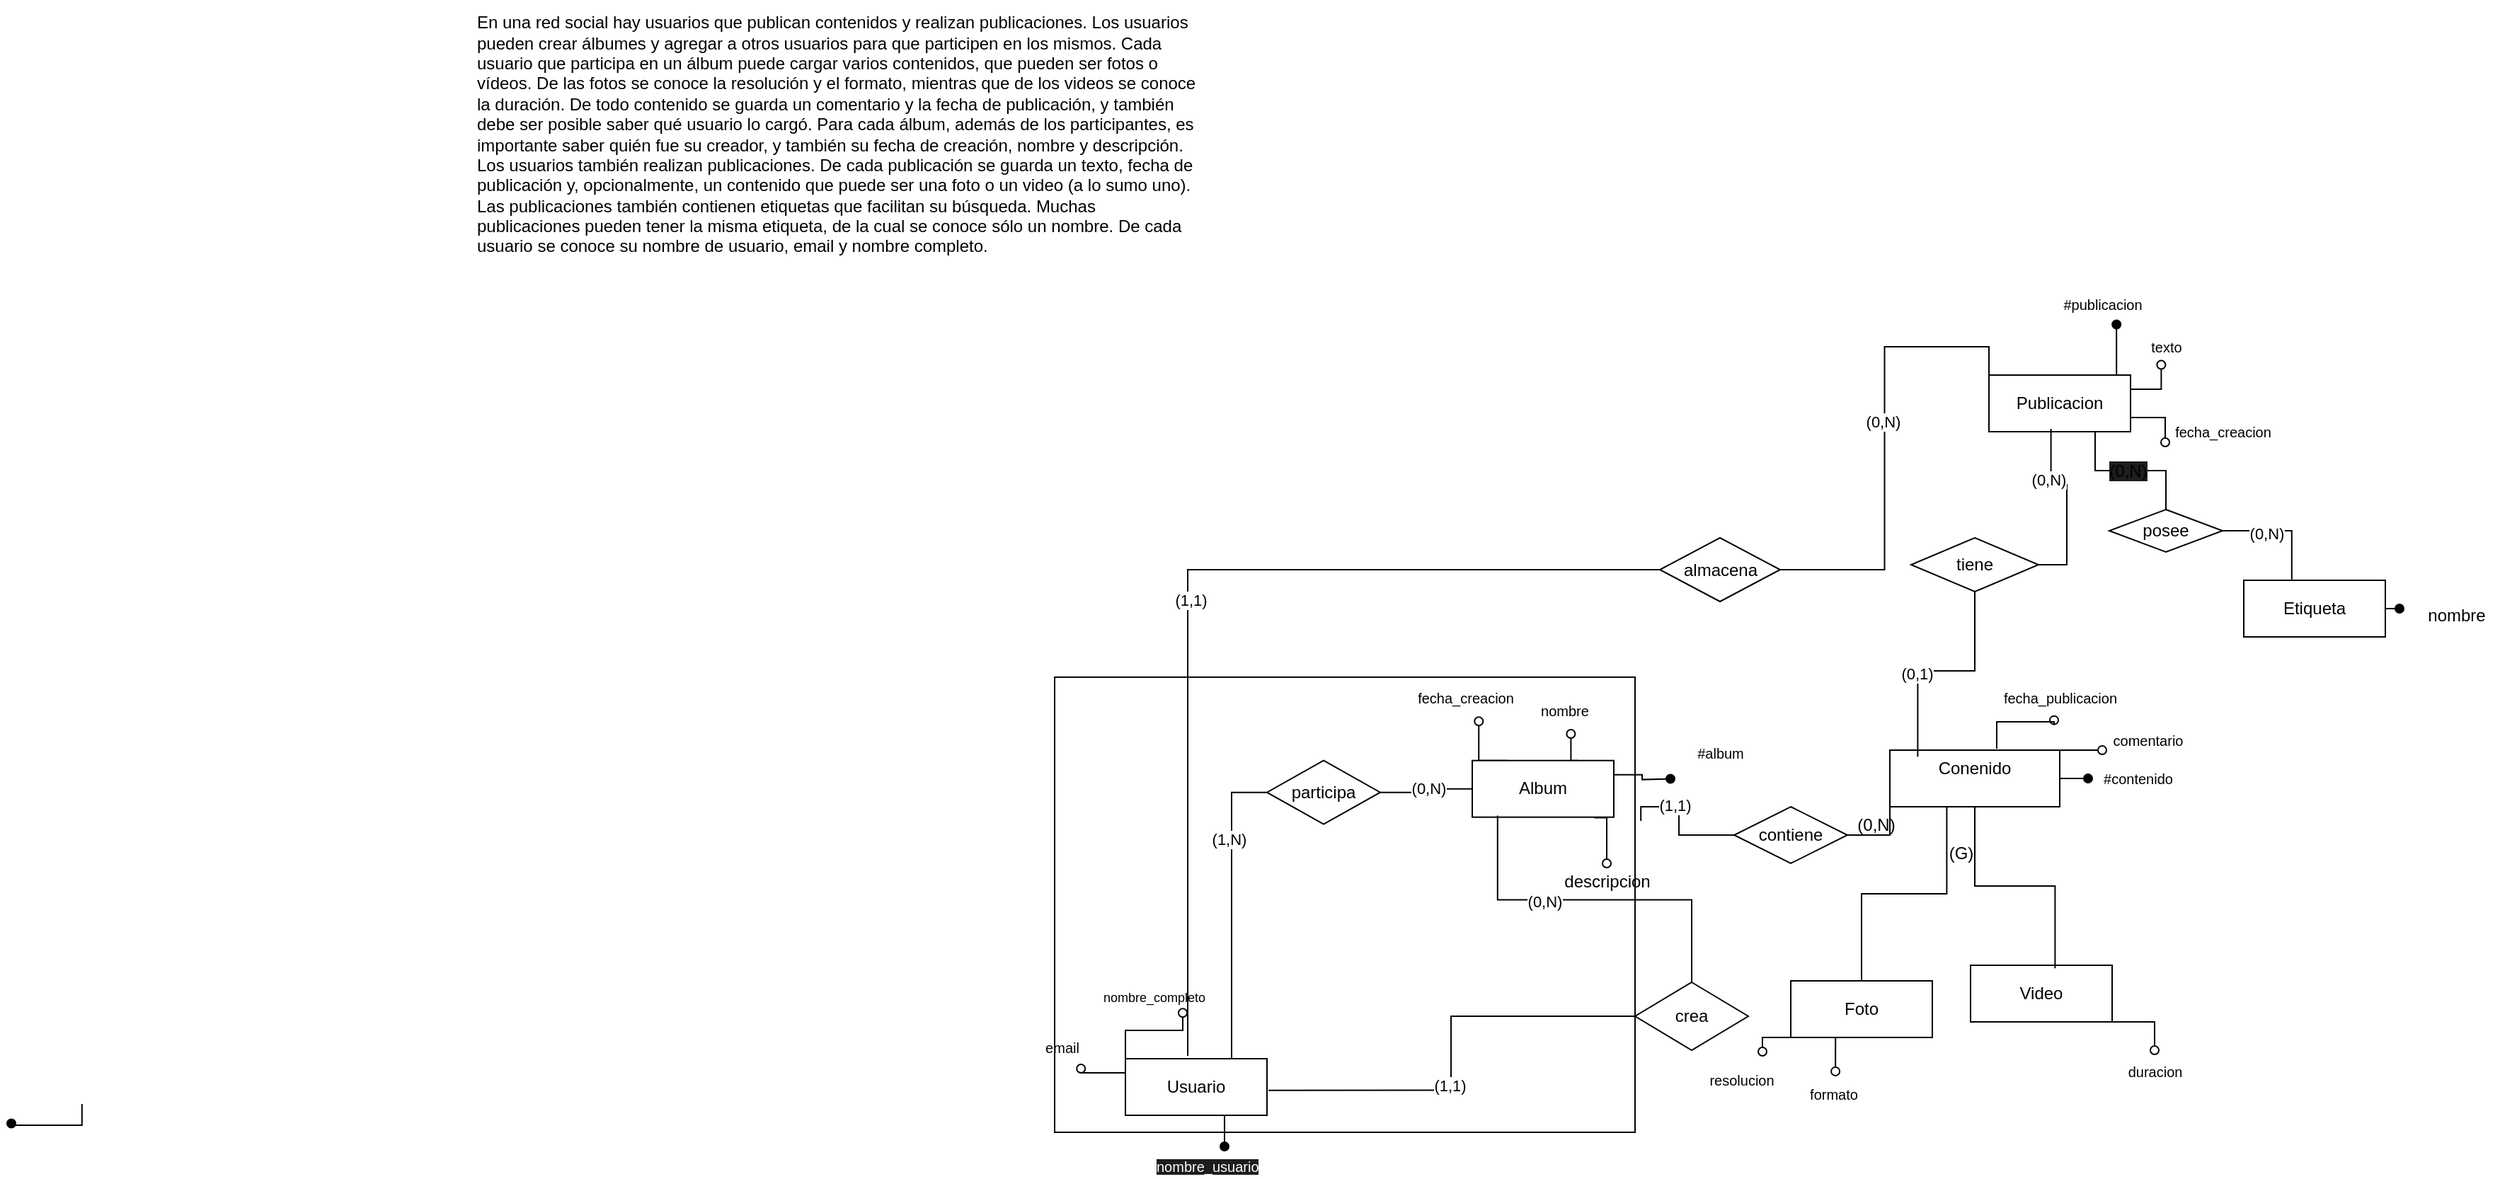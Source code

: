 <mxfile version="28.0.6">
  <diagram name="Página-1" id="UM8QrNS1cJXv6U8iXkxn">
    <mxGraphModel dx="2073" dy="1936" grid="1" gridSize="10" guides="1" tooltips="1" connect="1" arrows="1" fold="1" page="1" pageScale="1" pageWidth="827" pageHeight="1169" math="0" shadow="0">
      <root>
        <mxCell id="0" />
        <mxCell id="1" parent="0" />
        <mxCell id="g68JzVaNpoJwYkY7t_2r-1" value="" style="rounded=0;whiteSpace=wrap;html=1;fillColor=none;" parent="1" vertex="1">
          <mxGeometry x="20" y="98.43" width="410" height="321.57" as="geometry" />
        </mxCell>
        <mxCell id="LfVI_r5S6F1vF6gZNUYX-1" value="&lt;div&gt;En una red social hay usuarios que publican contenidos y realizan publicaciones. Los usuarios&lt;/div&gt;&lt;div&gt;pueden crear álbumes y agregar a otros usuarios para que participen en los mismos. Cada&lt;/div&gt;&lt;div&gt;usuario que participa en un álbum puede cargar varios contenidos, que pueden ser fotos o&lt;/div&gt;&lt;div&gt;vídeos. De las fotos se conoce la resolución y el formato, mientras que de los videos se conoce&lt;/div&gt;&lt;div&gt;la duración. De todo contenido se guarda un comentario y la fecha de publicación, y también&lt;/div&gt;&lt;div&gt;debe ser posible saber qué usuario lo cargó. Para cada álbum, además de los participantes, es&lt;/div&gt;&lt;div&gt;importante saber quién fue su creador, y también su fecha de creación, nombre y descripción.&lt;/div&gt;&lt;div&gt;Los usuarios también realizan publicaciones. De cada publicación se guarda un texto, fecha de&lt;/div&gt;&lt;div&gt;publicación y, opcionalmente, un contenido que puede ser una foto o un video (a lo sumo uno).&lt;/div&gt;&lt;div&gt;Las publicaciones también contienen etiquetas que facilitan su búsqueda. Muchas&lt;/div&gt;&lt;div&gt;publicaciones pueden tener la misma etiqueta, de la cual se conoce sólo un nombre. De cada&lt;/div&gt;&lt;div&gt;usuario se conoce su nombre de usuario, email y nombre completo.&lt;/div&gt;" style="text;html=1;align=left;verticalAlign=middle;resizable=0;points=[];autosize=1;strokeColor=none;fillColor=none;" parent="1" vertex="1">
          <mxGeometry x="-390" y="-380" width="530" height="190" as="geometry" />
        </mxCell>
        <mxCell id="LfVI_r5S6F1vF6gZNUYX-8" style="edgeStyle=orthogonalEdgeStyle;rounded=0;orthogonalLoop=1;jettySize=auto;html=1;exitX=0;exitY=1;exitDx=0;exitDy=0;endArrow=oval;endFill=0;" parent="1" source="LfVI_r5S6F1vF6gZNUYX-2" edge="1">
          <mxGeometry relative="1" as="geometry">
            <mxPoint x="520" y="363" as="targetPoint" />
          </mxGeometry>
        </mxCell>
        <mxCell id="LfVI_r5S6F1vF6gZNUYX-10" style="edgeStyle=orthogonalEdgeStyle;rounded=0;orthogonalLoop=1;jettySize=auto;html=1;exitX=0.25;exitY=1;exitDx=0;exitDy=0;endArrow=oval;endFill=0;entryX=0.526;entryY=-0.035;entryDx=0;entryDy=0;entryPerimeter=0;" parent="1" source="LfVI_r5S6F1vF6gZNUYX-2" target="LfVI_r5S6F1vF6gZNUYX-11" edge="1">
          <mxGeometry relative="1" as="geometry">
            <mxPoint x="565" y="373" as="targetPoint" />
          </mxGeometry>
        </mxCell>
        <mxCell id="LfVI_r5S6F1vF6gZNUYX-2" value="Foto" style="whiteSpace=wrap;html=1;align=center;" parent="1" vertex="1">
          <mxGeometry x="540" y="313" width="100" height="40" as="geometry" />
        </mxCell>
        <mxCell id="LfVI_r5S6F1vF6gZNUYX-14" style="edgeStyle=orthogonalEdgeStyle;rounded=0;orthogonalLoop=1;jettySize=auto;html=1;exitX=1;exitY=1;exitDx=0;exitDy=0;endArrow=oval;endFill=0;" parent="1" source="LfVI_r5S6F1vF6gZNUYX-3" edge="1">
          <mxGeometry relative="1" as="geometry">
            <mxPoint x="797" y="362" as="targetPoint" />
          </mxGeometry>
        </mxCell>
        <mxCell id="LfVI_r5S6F1vF6gZNUYX-3" value="Video" style="whiteSpace=wrap;html=1;align=center;" parent="1" vertex="1">
          <mxGeometry x="667" y="302" width="100" height="40" as="geometry" />
        </mxCell>
        <mxCell id="LfVI_r5S6F1vF6gZNUYX-16" style="edgeStyle=orthogonalEdgeStyle;rounded=0;orthogonalLoop=1;jettySize=auto;html=1;exitX=1;exitY=0.5;exitDx=0;exitDy=0;endArrow=oval;endFill=1;" parent="1" source="LfVI_r5S6F1vF6gZNUYX-4" edge="1">
          <mxGeometry relative="1" as="geometry">
            <mxPoint x="750" y="170" as="targetPoint" />
          </mxGeometry>
        </mxCell>
        <mxCell id="LfVI_r5S6F1vF6gZNUYX-18" style="edgeStyle=orthogonalEdgeStyle;rounded=0;orthogonalLoop=1;jettySize=auto;html=1;exitX=1;exitY=0;exitDx=0;exitDy=0;endArrow=oval;endFill=0;" parent="1" source="LfVI_r5S6F1vF6gZNUYX-4" edge="1">
          <mxGeometry relative="1" as="geometry">
            <mxPoint x="760" y="150" as="targetPoint" />
          </mxGeometry>
        </mxCell>
        <mxCell id="LfVI_r5S6F1vF6gZNUYX-20" style="edgeStyle=orthogonalEdgeStyle;rounded=0;orthogonalLoop=1;jettySize=auto;html=1;exitX=0.629;exitY=-0.025;exitDx=0;exitDy=0;endArrow=oval;endFill=0;entryX=0.46;entryY=1.013;entryDx=0;entryDy=0;entryPerimeter=0;exitPerimeter=0;" parent="1" source="LfVI_r5S6F1vF6gZNUYX-4" target="LfVI_r5S6F1vF6gZNUYX-21" edge="1">
          <mxGeometry relative="1" as="geometry">
            <mxPoint x="730" y="210" as="targetPoint" />
          </mxGeometry>
        </mxCell>
        <mxCell id="LfVI_r5S6F1vF6gZNUYX-4" value="Conenido&lt;div&gt;&lt;br&gt;&lt;/div&gt;" style="whiteSpace=wrap;html=1;align=center;" parent="1" vertex="1">
          <mxGeometry x="610" y="150" width="120" height="40" as="geometry" />
        </mxCell>
        <mxCell id="LfVI_r5S6F1vF6gZNUYX-52" style="edgeStyle=orthogonalEdgeStyle;rounded=0;orthogonalLoop=1;jettySize=auto;html=1;exitX=1;exitY=0.25;exitDx=0;exitDy=0;endArrow=oval;endFill=1;" parent="1" source="LfVI_r5S6F1vF6gZNUYX-5" edge="1">
          <mxGeometry relative="1" as="geometry">
            <mxPoint x="455" y="170.263" as="targetPoint" />
          </mxGeometry>
        </mxCell>
        <mxCell id="LfVI_r5S6F1vF6gZNUYX-55" style="edgeStyle=orthogonalEdgeStyle;rounded=0;orthogonalLoop=1;jettySize=auto;html=1;exitX=0.863;exitY=1.011;exitDx=0;exitDy=0;endArrow=oval;endFill=0;exitPerimeter=0;" parent="1" source="LfVI_r5S6F1vF6gZNUYX-5" edge="1">
          <mxGeometry relative="1" as="geometry">
            <mxPoint x="410" y="230" as="targetPoint" />
          </mxGeometry>
        </mxCell>
        <mxCell id="LfVI_r5S6F1vF6gZNUYX-59" style="edgeStyle=orthogonalEdgeStyle;rounded=0;orthogonalLoop=1;jettySize=auto;html=1;exitX=0.75;exitY=0;exitDx=0;exitDy=0;endArrow=oval;endFill=0;entryX=0.578;entryY=1.039;entryDx=0;entryDy=0;entryPerimeter=0;" parent="1" source="LfVI_r5S6F1vF6gZNUYX-5" target="LfVI_r5S6F1vF6gZNUYX-60" edge="1">
          <mxGeometry relative="1" as="geometry">
            <mxPoint x="385" y="130.43" as="targetPoint" />
          </mxGeometry>
        </mxCell>
        <mxCell id="LfVI_r5S6F1vF6gZNUYX-61" style="edgeStyle=orthogonalEdgeStyle;rounded=0;orthogonalLoop=1;jettySize=auto;html=1;exitX=0.25;exitY=0;exitDx=0;exitDy=0;endArrow=oval;endFill=0;entryX=0.607;entryY=1.039;entryDx=0;entryDy=0;entryPerimeter=0;" parent="1" source="LfVI_r5S6F1vF6gZNUYX-5" target="LfVI_r5S6F1vF6gZNUYX-62" edge="1">
          <mxGeometry relative="1" as="geometry">
            <mxPoint x="335.0" y="130.43" as="targetPoint" />
          </mxGeometry>
        </mxCell>
        <mxCell id="LfVI_r5S6F1vF6gZNUYX-5" value="Album" style="whiteSpace=wrap;html=1;align=center;" parent="1" vertex="1">
          <mxGeometry x="315" y="157.35" width="100" height="40" as="geometry" />
        </mxCell>
        <mxCell id="LfVI_r5S6F1vF6gZNUYX-9" value="resolucion" style="text;html=1;align=center;verticalAlign=middle;resizable=0;points=[];autosize=1;strokeColor=none;fillColor=none;fontSize=10;" parent="1" vertex="1">
          <mxGeometry x="470" y="368" width="70" height="30" as="geometry" />
        </mxCell>
        <mxCell id="LfVI_r5S6F1vF6gZNUYX-11" value="formato" style="text;html=1;align=center;verticalAlign=middle;resizable=0;points=[];autosize=1;strokeColor=none;fillColor=none;fontSize=10;" parent="1" vertex="1">
          <mxGeometry x="540" y="378" width="60" height="30" as="geometry" />
        </mxCell>
        <mxCell id="LfVI_r5S6F1vF6gZNUYX-15" value="duracion" style="text;html=1;align=center;verticalAlign=middle;resizable=0;points=[];autosize=1;strokeColor=none;fillColor=none;fontSize=10;" parent="1" vertex="1">
          <mxGeometry x="767" y="362" width="60" height="30" as="geometry" />
        </mxCell>
        <mxCell id="LfVI_r5S6F1vF6gZNUYX-17" value="#contenido" style="text;html=1;align=center;verticalAlign=middle;resizable=0;points=[];autosize=1;strokeColor=none;fillColor=none;fontSize=10;" parent="1" vertex="1">
          <mxGeometry x="750" y="155" width="70" height="30" as="geometry" />
        </mxCell>
        <mxCell id="LfVI_r5S6F1vF6gZNUYX-19" value="comentario" style="text;html=1;align=center;verticalAlign=middle;resizable=0;points=[];autosize=1;strokeColor=none;fillColor=none;fontSize=10;" parent="1" vertex="1">
          <mxGeometry x="757" y="128.43" width="70" height="30" as="geometry" />
        </mxCell>
        <mxCell id="LfVI_r5S6F1vF6gZNUYX-21" value="fecha_publicacion" style="text;html=1;align=center;verticalAlign=middle;resizable=0;points=[];autosize=1;strokeColor=none;fillColor=none;fontSize=10;" parent="1" vertex="1">
          <mxGeometry x="680" y="98.43" width="100" height="30" as="geometry" />
        </mxCell>
        <mxCell id="LfVI_r5S6F1vF6gZNUYX-31" style="edgeStyle=orthogonalEdgeStyle;rounded=0;orthogonalLoop=1;jettySize=auto;html=1;exitX=0;exitY=0.25;exitDx=0;exitDy=0;endArrow=oval;endFill=0;entryX=0.772;entryY=1;entryDx=0;entryDy=0;entryPerimeter=0;" parent="1" source="LfVI_r5S6F1vF6gZNUYX-27" target="LfVI_r5S6F1vF6gZNUYX-32" edge="1">
          <mxGeometry relative="1" as="geometry">
            <mxPoint x="50" y="340" as="targetPoint" />
          </mxGeometry>
        </mxCell>
        <mxCell id="LfVI_r5S6F1vF6gZNUYX-33" style="edgeStyle=orthogonalEdgeStyle;rounded=0;orthogonalLoop=1;jettySize=auto;html=1;exitX=0;exitY=0;exitDx=0;exitDy=0;endArrow=oval;endFill=0;entryX=0.705;entryY=1.033;entryDx=0;entryDy=0;entryPerimeter=0;" parent="1" source="LfVI_r5S6F1vF6gZNUYX-27" target="LfVI_r5S6F1vF6gZNUYX-34" edge="1">
          <mxGeometry relative="1" as="geometry">
            <mxPoint x="70.2" y="310" as="targetPoint" />
          </mxGeometry>
        </mxCell>
        <mxCell id="waa-Rt8cGS3HyiVynu9V-1" style="edgeStyle=orthogonalEdgeStyle;rounded=0;orthogonalLoop=1;jettySize=auto;html=1;exitX=0.75;exitY=1;exitDx=0;exitDy=0;endArrow=oval;endFill=1;" parent="1" source="LfVI_r5S6F1vF6gZNUYX-27" edge="1">
          <mxGeometry relative="1" as="geometry">
            <mxPoint x="140" y="430" as="targetPoint" />
          </mxGeometry>
        </mxCell>
        <mxCell id="LfVI_r5S6F1vF6gZNUYX-27" value="Usuario" style="whiteSpace=wrap;html=1;align=center;" parent="1" vertex="1">
          <mxGeometry x="70" y="368" width="100" height="40" as="geometry" />
        </mxCell>
        <mxCell id="LfVI_r5S6F1vF6gZNUYX-32" value="email" style="text;html=1;align=center;verticalAlign=middle;resizable=0;points=[];autosize=1;strokeColor=none;fillColor=none;fontSize=10;" parent="1" vertex="1">
          <mxGeometry y="345" width="50" height="30" as="geometry" />
        </mxCell>
        <mxCell id="LfVI_r5S6F1vF6gZNUYX-34" value="nombre_completo" style="text;html=1;align=center;verticalAlign=middle;resizable=0;points=[];autosize=1;strokeColor=none;fillColor=none;fontSize=9;" parent="1" vertex="1">
          <mxGeometry x="40" y="315" width="100" height="20" as="geometry" />
        </mxCell>
        <mxCell id="LfVI_r5S6F1vF6gZNUYX-35" value="crea" style="shape=rhombus;perimeter=rhombusPerimeter;whiteSpace=wrap;html=1;align=center;" parent="1" vertex="1">
          <mxGeometry x="430" y="314" width="80" height="48" as="geometry" />
        </mxCell>
        <mxCell id="LfVI_r5S6F1vF6gZNUYX-38" style="edgeStyle=orthogonalEdgeStyle;rounded=0;orthogonalLoop=1;jettySize=auto;html=1;exitX=0.5;exitY=0;exitDx=0;exitDy=0;entryX=0.179;entryY=0.971;entryDx=0;entryDy=0;endArrow=none;endFill=0;entryPerimeter=0;" parent="1" source="LfVI_r5S6F1vF6gZNUYX-35" target="LfVI_r5S6F1vF6gZNUYX-5" edge="1">
          <mxGeometry relative="1" as="geometry" />
        </mxCell>
        <mxCell id="LfVI_r5S6F1vF6gZNUYX-41" value="(0,N)" style="edgeLabel;html=1;align=center;verticalAlign=middle;resizable=0;points=[];" parent="LfVI_r5S6F1vF6gZNUYX-38" vertex="1" connectable="0">
          <mxGeometry x="0.275" y="1" relative="1" as="geometry">
            <mxPoint as="offset" />
          </mxGeometry>
        </mxCell>
        <mxCell id="LfVI_r5S6F1vF6gZNUYX-39" style="edgeStyle=orthogonalEdgeStyle;rounded=0;orthogonalLoop=1;jettySize=auto;html=1;exitX=0;exitY=0.5;exitDx=0;exitDy=0;entryX=1.01;entryY=0.558;entryDx=0;entryDy=0;entryPerimeter=0;endArrow=none;endFill=0;" parent="1" source="LfVI_r5S6F1vF6gZNUYX-35" target="LfVI_r5S6F1vF6gZNUYX-27" edge="1">
          <mxGeometry relative="1" as="geometry" />
        </mxCell>
        <mxCell id="LfVI_r5S6F1vF6gZNUYX-40" value="(1,1)" style="edgeLabel;html=1;align=center;verticalAlign=middle;resizable=0;points=[];" parent="LfVI_r5S6F1vF6gZNUYX-39" vertex="1" connectable="0">
          <mxGeometry x="0.15" y="-1" relative="1" as="geometry">
            <mxPoint as="offset" />
          </mxGeometry>
        </mxCell>
        <mxCell id="LfVI_r5S6F1vF6gZNUYX-44" style="edgeStyle=orthogonalEdgeStyle;rounded=0;orthogonalLoop=1;jettySize=auto;html=1;exitX=0;exitY=0.5;exitDx=0;exitDy=0;entryX=0.75;entryY=0;entryDx=0;entryDy=0;endArrow=none;endFill=0;" parent="1" source="LfVI_r5S6F1vF6gZNUYX-42" target="LfVI_r5S6F1vF6gZNUYX-27" edge="1">
          <mxGeometry relative="1" as="geometry" />
        </mxCell>
        <mxCell id="LfVI_r5S6F1vF6gZNUYX-45" value="(1,N)" style="edgeLabel;html=1;align=center;verticalAlign=middle;resizable=0;points=[];" parent="LfVI_r5S6F1vF6gZNUYX-44" vertex="1" connectable="0">
          <mxGeometry x="-0.461" y="-2" relative="1" as="geometry">
            <mxPoint as="offset" />
          </mxGeometry>
        </mxCell>
        <mxCell id="LfVI_r5S6F1vF6gZNUYX-42" value="participa" style="shape=rhombus;perimeter=rhombusPerimeter;whiteSpace=wrap;html=1;align=center;" parent="1" vertex="1">
          <mxGeometry x="170" y="157.35" width="80" height="45" as="geometry" />
        </mxCell>
        <mxCell id="LfVI_r5S6F1vF6gZNUYX-43" style="edgeStyle=orthogonalEdgeStyle;rounded=0;orthogonalLoop=1;jettySize=auto;html=1;exitX=1;exitY=0.5;exitDx=0;exitDy=0;entryX=0;entryY=0.5;entryDx=0;entryDy=0;endArrow=none;endFill=0;" parent="1" source="LfVI_r5S6F1vF6gZNUYX-42" target="LfVI_r5S6F1vF6gZNUYX-5" edge="1">
          <mxGeometry relative="1" as="geometry" />
        </mxCell>
        <mxCell id="LfVI_r5S6F1vF6gZNUYX-46" value="(0,N)" style="edgeLabel;html=1;align=center;verticalAlign=middle;resizable=0;points=[];" parent="LfVI_r5S6F1vF6gZNUYX-43" vertex="1" connectable="0">
          <mxGeometry x="0.071" y="1" relative="1" as="geometry">
            <mxPoint as="offset" />
          </mxGeometry>
        </mxCell>
        <mxCell id="LfVI_r5S6F1vF6gZNUYX-49" style="edgeStyle=orthogonalEdgeStyle;rounded=0;orthogonalLoop=1;jettySize=auto;html=1;exitX=0;exitY=0.5;exitDx=0;exitDy=0;endArrow=none;endFill=0;fillColor=none;entryX=1.01;entryY=0.316;entryDx=0;entryDy=0;entryPerimeter=0;" parent="1" source="LfVI_r5S6F1vF6gZNUYX-47" edge="1" target="g68JzVaNpoJwYkY7t_2r-1">
          <mxGeometry relative="1" as="geometry">
            <mxPoint x="390.0" y="223.08" as="sourcePoint" />
            <mxPoint x="420" y="190" as="targetPoint" />
            <Array as="points">
              <mxPoint x="461" y="210" />
              <mxPoint x="461" y="190" />
              <mxPoint x="434" y="190" />
            </Array>
          </mxGeometry>
        </mxCell>
        <mxCell id="LfVI_r5S6F1vF6gZNUYX-51" value="(1,1)" style="edgeLabel;html=1;align=center;verticalAlign=middle;resizable=0;points=[];" parent="LfVI_r5S6F1vF6gZNUYX-49" vertex="1" connectable="0">
          <mxGeometry x="0.289" y="-1" relative="1" as="geometry">
            <mxPoint as="offset" />
          </mxGeometry>
        </mxCell>
        <mxCell id="LfVI_r5S6F1vF6gZNUYX-47" value="contiene" style="shape=rhombus;perimeter=rhombusPerimeter;whiteSpace=wrap;html=1;align=center;" parent="1" vertex="1">
          <mxGeometry x="500" y="190" width="80" height="40" as="geometry" />
        </mxCell>
        <mxCell id="LfVI_r5S6F1vF6gZNUYX-53" value="#album" style="text;html=1;align=center;verticalAlign=middle;resizable=0;points=[];autosize=1;strokeColor=none;fillColor=none;fontSize=10;" parent="1" vertex="1">
          <mxGeometry x="460" y="137.35" width="60" height="30" as="geometry" />
        </mxCell>
        <mxCell id="LfVI_r5S6F1vF6gZNUYX-60" value="nombre" style="text;html=1;align=center;verticalAlign=middle;resizable=0;points=[];autosize=1;strokeColor=none;fillColor=none;fontSize=10;" parent="1" vertex="1">
          <mxGeometry x="350" y="107.35" width="60" height="30" as="geometry" />
        </mxCell>
        <mxCell id="LfVI_r5S6F1vF6gZNUYX-62" value="fecha_creacion" style="text;html=1;align=center;verticalAlign=middle;resizable=0;points=[];autosize=1;strokeColor=none;fillColor=none;fontSize=10;" parent="1" vertex="1">
          <mxGeometry x="265" y="98.43" width="90" height="30" as="geometry" />
        </mxCell>
        <mxCell id="LfVI_r5S6F1vF6gZNUYX-68" value="&lt;span style=&quot;color: rgb(255, 255, 255); font-family: Helvetica; font-size: 10px; font-style: normal; font-variant-ligatures: normal; font-variant-caps: normal; font-weight: 400; letter-spacing: normal; orphans: 2; text-align: center; text-indent: 0px; text-transform: none; widows: 2; word-spacing: 0px; -webkit-text-stroke-width: 0px; white-space: nowrap; background-color: rgb(27, 29, 30); text-decoration-thickness: initial; text-decoration-style: initial; text-decoration-color: initial; display: inline !important; float: none;&quot;&gt;nombre_usuario&lt;/span&gt;" style="text;whiteSpace=wrap;html=1;" parent="1" vertex="1">
          <mxGeometry x="90" y="430" width="80" height="22" as="geometry" />
        </mxCell>
        <mxCell id="LfVI_r5S6F1vF6gZNUYX-69" style="edgeStyle=orthogonalEdgeStyle;rounded=0;orthogonalLoop=1;jettySize=auto;html=1;exitX=-0.001;exitY=0.956;exitDx=0;exitDy=0;endArrow=oval;endFill=1;exitPerimeter=0;" parent="1" edge="1">
          <mxGeometry relative="1" as="geometry">
            <mxPoint x="-717" y="413.76" as="targetPoint" />
            <mxPoint x="-667.1" y="400" as="sourcePoint" />
            <Array as="points">
              <mxPoint x="-667.1" y="415" />
              <mxPoint x="-717.1" y="415" />
            </Array>
          </mxGeometry>
        </mxCell>
        <mxCell id="LfVI_r5S6F1vF6gZNUYX-72" style="edgeStyle=orthogonalEdgeStyle;rounded=0;orthogonalLoop=1;jettySize=auto;html=1;exitX=0.5;exitY=0;exitDx=0;exitDy=0;entryX=0.335;entryY=1;entryDx=0;entryDy=0;entryPerimeter=0;endArrow=none;endFill=0;" parent="1" source="LfVI_r5S6F1vF6gZNUYX-2" target="LfVI_r5S6F1vF6gZNUYX-4" edge="1">
          <mxGeometry relative="1" as="geometry">
            <mxPoint x="570" y="315" as="sourcePoint" />
          </mxGeometry>
        </mxCell>
        <mxCell id="LfVI_r5S6F1vF6gZNUYX-85" style="edgeStyle=orthogonalEdgeStyle;rounded=0;orthogonalLoop=1;jettySize=auto;html=1;entryX=0.597;entryY=0.053;entryDx=0;entryDy=0;entryPerimeter=0;endArrow=none;endFill=0;exitX=0.5;exitY=1;exitDx=0;exitDy=0;" parent="1" source="LfVI_r5S6F1vF6gZNUYX-4" target="LfVI_r5S6F1vF6gZNUYX-3" edge="1">
          <mxGeometry relative="1" as="geometry">
            <mxPoint x="750" y="300" as="sourcePoint" />
          </mxGeometry>
        </mxCell>
        <mxCell id="LfVI_r5S6F1vF6gZNUYX-101" style="edgeStyle=orthogonalEdgeStyle;rounded=0;orthogonalLoop=1;jettySize=auto;html=1;exitX=0.88;exitY=0.004;exitDx=0;exitDy=0;endArrow=oval;endFill=1;entryX=0.626;entryY=0.975;entryDx=0;entryDy=0;entryPerimeter=0;exitPerimeter=0;" parent="1" source="LfVI_r5S6F1vF6gZNUYX-89" target="LfVI_r5S6F1vF6gZNUYX-102" edge="1">
          <mxGeometry relative="1" as="geometry">
            <mxPoint x="650.217" y="-169.47" as="targetPoint" />
          </mxGeometry>
        </mxCell>
        <mxCell id="LfVI_r5S6F1vF6gZNUYX-103" style="edgeStyle=orthogonalEdgeStyle;rounded=0;orthogonalLoop=1;jettySize=auto;html=1;exitX=1;exitY=0.75;exitDx=0;exitDy=0;endArrow=oval;endFill=0;entryX=0.05;entryY=0.751;entryDx=0;entryDy=0;entryPerimeter=0;" parent="1" source="LfVI_r5S6F1vF6gZNUYX-89" target="LfVI_r5S6F1vF6gZNUYX-111" edge="1">
          <mxGeometry relative="1" as="geometry">
            <mxPoint x="663.98" y="-76.17" as="targetPoint" />
          </mxGeometry>
        </mxCell>
        <mxCell id="LfVI_r5S6F1vF6gZNUYX-105" style="edgeStyle=orthogonalEdgeStyle;rounded=0;orthogonalLoop=1;jettySize=auto;html=1;exitX=1;exitY=0.25;exitDx=0;exitDy=0;endArrow=oval;endFill=0;entryX=0.434;entryY=0.926;entryDx=0;entryDy=0;entryPerimeter=0;" parent="1" source="LfVI_r5S6F1vF6gZNUYX-89" target="LfVI_r5S6F1vF6gZNUYX-106" edge="1">
          <mxGeometry relative="1" as="geometry">
            <mxPoint x="650.217" y="-79.47" as="targetPoint" />
          </mxGeometry>
        </mxCell>
        <mxCell id="LfVI_r5S6F1vF6gZNUYX-89" value="Publicacion" style="whiteSpace=wrap;html=1;align=center;" parent="1" vertex="1">
          <mxGeometry x="680" y="-115.0" width="100" height="40" as="geometry" />
        </mxCell>
        <mxCell id="LfVI_r5S6F1vF6gZNUYX-93" style="edgeStyle=orthogonalEdgeStyle;rounded=0;orthogonalLoop=1;jettySize=auto;html=1;exitX=1;exitY=0.5;exitDx=0;exitDy=0;entryX=0;entryY=0;entryDx=0;entryDy=0;endArrow=none;endFill=0;" parent="1" source="LfVI_r5S6F1vF6gZNUYX-91" target="LfVI_r5S6F1vF6gZNUYX-89" edge="1">
          <mxGeometry relative="1" as="geometry" />
        </mxCell>
        <mxCell id="LfVI_r5S6F1vF6gZNUYX-95" value="(0,N)" style="edgeLabel;html=1;align=center;verticalAlign=middle;resizable=0;points=[];" parent="LfVI_r5S6F1vF6gZNUYX-93" vertex="1" connectable="0">
          <mxGeometry x="0.103" y="2" relative="1" as="geometry">
            <mxPoint as="offset" />
          </mxGeometry>
        </mxCell>
        <mxCell id="LfVI_r5S6F1vF6gZNUYX-91" value="almacena" style="shape=rhombus;perimeter=rhombusPerimeter;whiteSpace=wrap;html=1;align=center;" parent="1" vertex="1">
          <mxGeometry x="447.5" width="85" height="45" as="geometry" />
        </mxCell>
        <mxCell id="LfVI_r5S6F1vF6gZNUYX-92" style="edgeStyle=orthogonalEdgeStyle;rounded=0;orthogonalLoop=1;jettySize=auto;html=1;exitX=0;exitY=0.5;exitDx=0;exitDy=0;entryX=0.44;entryY=-0.05;entryDx=0;entryDy=0;entryPerimeter=0;endArrow=none;endFill=0;" parent="1" source="LfVI_r5S6F1vF6gZNUYX-91" target="LfVI_r5S6F1vF6gZNUYX-27" edge="1">
          <mxGeometry relative="1" as="geometry" />
        </mxCell>
        <mxCell id="LfVI_r5S6F1vF6gZNUYX-94" value="(1,1)" style="edgeLabel;html=1;align=center;verticalAlign=middle;resizable=0;points=[];" parent="LfVI_r5S6F1vF6gZNUYX-92" vertex="1" connectable="0">
          <mxGeometry x="0.049" y="2" relative="1" as="geometry">
            <mxPoint as="offset" />
          </mxGeometry>
        </mxCell>
        <mxCell id="LfVI_r5S6F1vF6gZNUYX-96" value="" style="edgeStyle=orthogonalEdgeStyle;rounded=0;orthogonalLoop=1;jettySize=auto;html=1;exitX=1;exitY=0.5;exitDx=0;exitDy=0;entryX=0;entryY=1;entryDx=0;entryDy=0;endArrow=none;endFill=0;" parent="1" source="LfVI_r5S6F1vF6gZNUYX-47" target="LfVI_r5S6F1vF6gZNUYX-4" edge="1">
          <mxGeometry relative="1" as="geometry">
            <mxPoint x="580" y="210" as="sourcePoint" />
            <mxPoint x="632" y="190" as="targetPoint" />
          </mxGeometry>
        </mxCell>
        <mxCell id="LfVI_r5S6F1vF6gZNUYX-100" value="(0,N)" style="text;html=1;align=center;verticalAlign=middle;resizable=0;points=[];autosize=1;strokeColor=none;fillColor=none;" parent="1" vertex="1">
          <mxGeometry x="575" y="188" width="50" height="30" as="geometry" />
        </mxCell>
        <mxCell id="LfVI_r5S6F1vF6gZNUYX-102" value="#publicacion" style="text;html=1;align=center;verticalAlign=middle;resizable=0;points=[];autosize=1;strokeColor=none;fillColor=none;fontSize=10;" parent="1" vertex="1">
          <mxGeometry x="720" y="-180.0" width="80" height="30" as="geometry" />
        </mxCell>
        <mxCell id="LfVI_r5S6F1vF6gZNUYX-106" value="texto" style="text;html=1;align=center;verticalAlign=middle;resizable=0;points=[];autosize=1;strokeColor=none;fillColor=none;fontSize=10;" parent="1" vertex="1">
          <mxGeometry x="780" y="-150.0" width="50" height="30" as="geometry" />
        </mxCell>
        <mxCell id="LfVI_r5S6F1vF6gZNUYX-108" value="tiene" style="shape=rhombus;perimeter=rhombusPerimeter;whiteSpace=wrap;html=1;align=center;" parent="1" vertex="1">
          <mxGeometry x="625" width="90" height="38" as="geometry" />
        </mxCell>
        <mxCell id="LfVI_r5S6F1vF6gZNUYX-109" value="(G)" style="text;html=1;align=center;verticalAlign=middle;resizable=0;points=[];autosize=1;strokeColor=none;fillColor=none;" parent="1" vertex="1">
          <mxGeometry x="640" y="208" width="40" height="30" as="geometry" />
        </mxCell>
        <mxCell id="LfVI_r5S6F1vF6gZNUYX-110" value="descripcion" style="text;html=1;align=center;verticalAlign=middle;resizable=0;points=[];autosize=1;strokeColor=none;fillColor=none;" parent="1" vertex="1">
          <mxGeometry x="370" y="228" width="80" height="30" as="geometry" />
        </mxCell>
        <mxCell id="LfVI_r5S6F1vF6gZNUYX-111" value="&lt;span style=&quot;font-size: 10px;&quot;&gt;fecha_creacion&lt;/span&gt;" style="text;html=1;align=center;verticalAlign=middle;resizable=0;points=[];autosize=1;strokeColor=none;fillColor=none;" parent="1" vertex="1">
          <mxGeometry x="800" y="-90" width="90" height="30" as="geometry" />
        </mxCell>
        <mxCell id="LfVI_r5S6F1vF6gZNUYX-113" style="edgeStyle=orthogonalEdgeStyle;rounded=0;orthogonalLoop=1;jettySize=auto;html=1;exitX=1;exitY=0.5;exitDx=0;exitDy=0;entryX=0.438;entryY=0.951;entryDx=0;entryDy=0;entryPerimeter=0;endArrow=none;endFill=0;" parent="1" source="LfVI_r5S6F1vF6gZNUYX-108" target="LfVI_r5S6F1vF6gZNUYX-89" edge="1">
          <mxGeometry relative="1" as="geometry" />
        </mxCell>
        <mxCell id="LfVI_r5S6F1vF6gZNUYX-115" value="(0,N)" style="edgeLabel;html=1;align=center;verticalAlign=middle;resizable=0;points=[];" parent="LfVI_r5S6F1vF6gZNUYX-113" vertex="1" connectable="0">
          <mxGeometry x="0.439" y="2" relative="1" as="geometry">
            <mxPoint as="offset" />
          </mxGeometry>
        </mxCell>
        <mxCell id="LfVI_r5S6F1vF6gZNUYX-114" style="edgeStyle=orthogonalEdgeStyle;rounded=0;orthogonalLoop=1;jettySize=auto;html=1;exitX=0.5;exitY=1;exitDx=0;exitDy=0;entryX=0.164;entryY=0.116;entryDx=0;entryDy=0;entryPerimeter=0;endArrow=none;endFill=0;" parent="1" source="LfVI_r5S6F1vF6gZNUYX-108" target="LfVI_r5S6F1vF6gZNUYX-4" edge="1">
          <mxGeometry relative="1" as="geometry" />
        </mxCell>
        <mxCell id="LfVI_r5S6F1vF6gZNUYX-116" value="(0,1)" style="edgeLabel;html=1;align=center;verticalAlign=middle;resizable=0;points=[];" parent="LfVI_r5S6F1vF6gZNUYX-114" vertex="1" connectable="0">
          <mxGeometry x="0.251" y="-1" relative="1" as="geometry">
            <mxPoint as="offset" />
          </mxGeometry>
        </mxCell>
        <mxCell id="LfVI_r5S6F1vF6gZNUYX-118" style="edgeStyle=orthogonalEdgeStyle;rounded=0;orthogonalLoop=1;jettySize=auto;html=1;exitX=1;exitY=0.5;exitDx=0;exitDy=0;endArrow=oval;endFill=1;" parent="1" source="LfVI_r5S6F1vF6gZNUYX-117" edge="1">
          <mxGeometry relative="1" as="geometry">
            <mxPoint x="970" y="50.421" as="targetPoint" />
          </mxGeometry>
        </mxCell>
        <mxCell id="LfVI_r5S6F1vF6gZNUYX-117" value="Etiqueta" style="whiteSpace=wrap;html=1;align=center;" parent="1" vertex="1">
          <mxGeometry x="860" y="30" width="100" height="40" as="geometry" />
        </mxCell>
        <mxCell id="LfVI_r5S6F1vF6gZNUYX-119" value="nombre" style="text;html=1;align=center;verticalAlign=middle;resizable=0;points=[];autosize=1;strokeColor=none;fillColor=none;" parent="1" vertex="1">
          <mxGeometry x="980" y="40" width="60" height="30" as="geometry" />
        </mxCell>
        <mxCell id="LfVI_r5S6F1vF6gZNUYX-124" style="edgeStyle=orthogonalEdgeStyle;rounded=0;orthogonalLoop=1;jettySize=auto;html=1;exitX=0.5;exitY=0;exitDx=0;exitDy=0;entryX=0.75;entryY=1;entryDx=0;entryDy=0;endArrow=none;endFill=0;" parent="1" source="LfVI_r5S6F1vF6gZNUYX-120" target="LfVI_r5S6F1vF6gZNUYX-89" edge="1">
          <mxGeometry relative="1" as="geometry" />
        </mxCell>
        <mxCell id="LfVI_r5S6F1vF6gZNUYX-127" value="&lt;span style=&quot;font-size: 12px; background-color: rgb(27, 29, 30);&quot;&gt;(0,N)&lt;/span&gt;" style="edgeLabel;html=1;align=center;verticalAlign=middle;resizable=0;points=[];" parent="LfVI_r5S6F1vF6gZNUYX-124" vertex="1" connectable="0">
          <mxGeometry x="0.035" relative="1" as="geometry">
            <mxPoint as="offset" />
          </mxGeometry>
        </mxCell>
        <mxCell id="LfVI_r5S6F1vF6gZNUYX-120" value="posee" style="shape=rhombus;perimeter=rhombusPerimeter;whiteSpace=wrap;html=1;align=center;" parent="1" vertex="1">
          <mxGeometry x="765" y="-20" width="80" height="30" as="geometry" />
        </mxCell>
        <mxCell id="LfVI_r5S6F1vF6gZNUYX-121" style="edgeStyle=orthogonalEdgeStyle;rounded=0;orthogonalLoop=1;jettySize=auto;html=1;exitX=1;exitY=0.5;exitDx=0;exitDy=0;entryX=0.339;entryY=-0.016;entryDx=0;entryDy=0;entryPerimeter=0;endArrow=none;endFill=0;" parent="1" source="LfVI_r5S6F1vF6gZNUYX-120" target="LfVI_r5S6F1vF6gZNUYX-117" edge="1">
          <mxGeometry relative="1" as="geometry" />
        </mxCell>
        <mxCell id="LfVI_r5S6F1vF6gZNUYX-126" value="(0,N)" style="edgeLabel;html=1;align=center;verticalAlign=middle;resizable=0;points=[];" parent="LfVI_r5S6F1vF6gZNUYX-121" vertex="1" connectable="0">
          <mxGeometry x="-0.229" y="-2" relative="1" as="geometry">
            <mxPoint x="-1" as="offset" />
          </mxGeometry>
        </mxCell>
      </root>
    </mxGraphModel>
  </diagram>
</mxfile>
